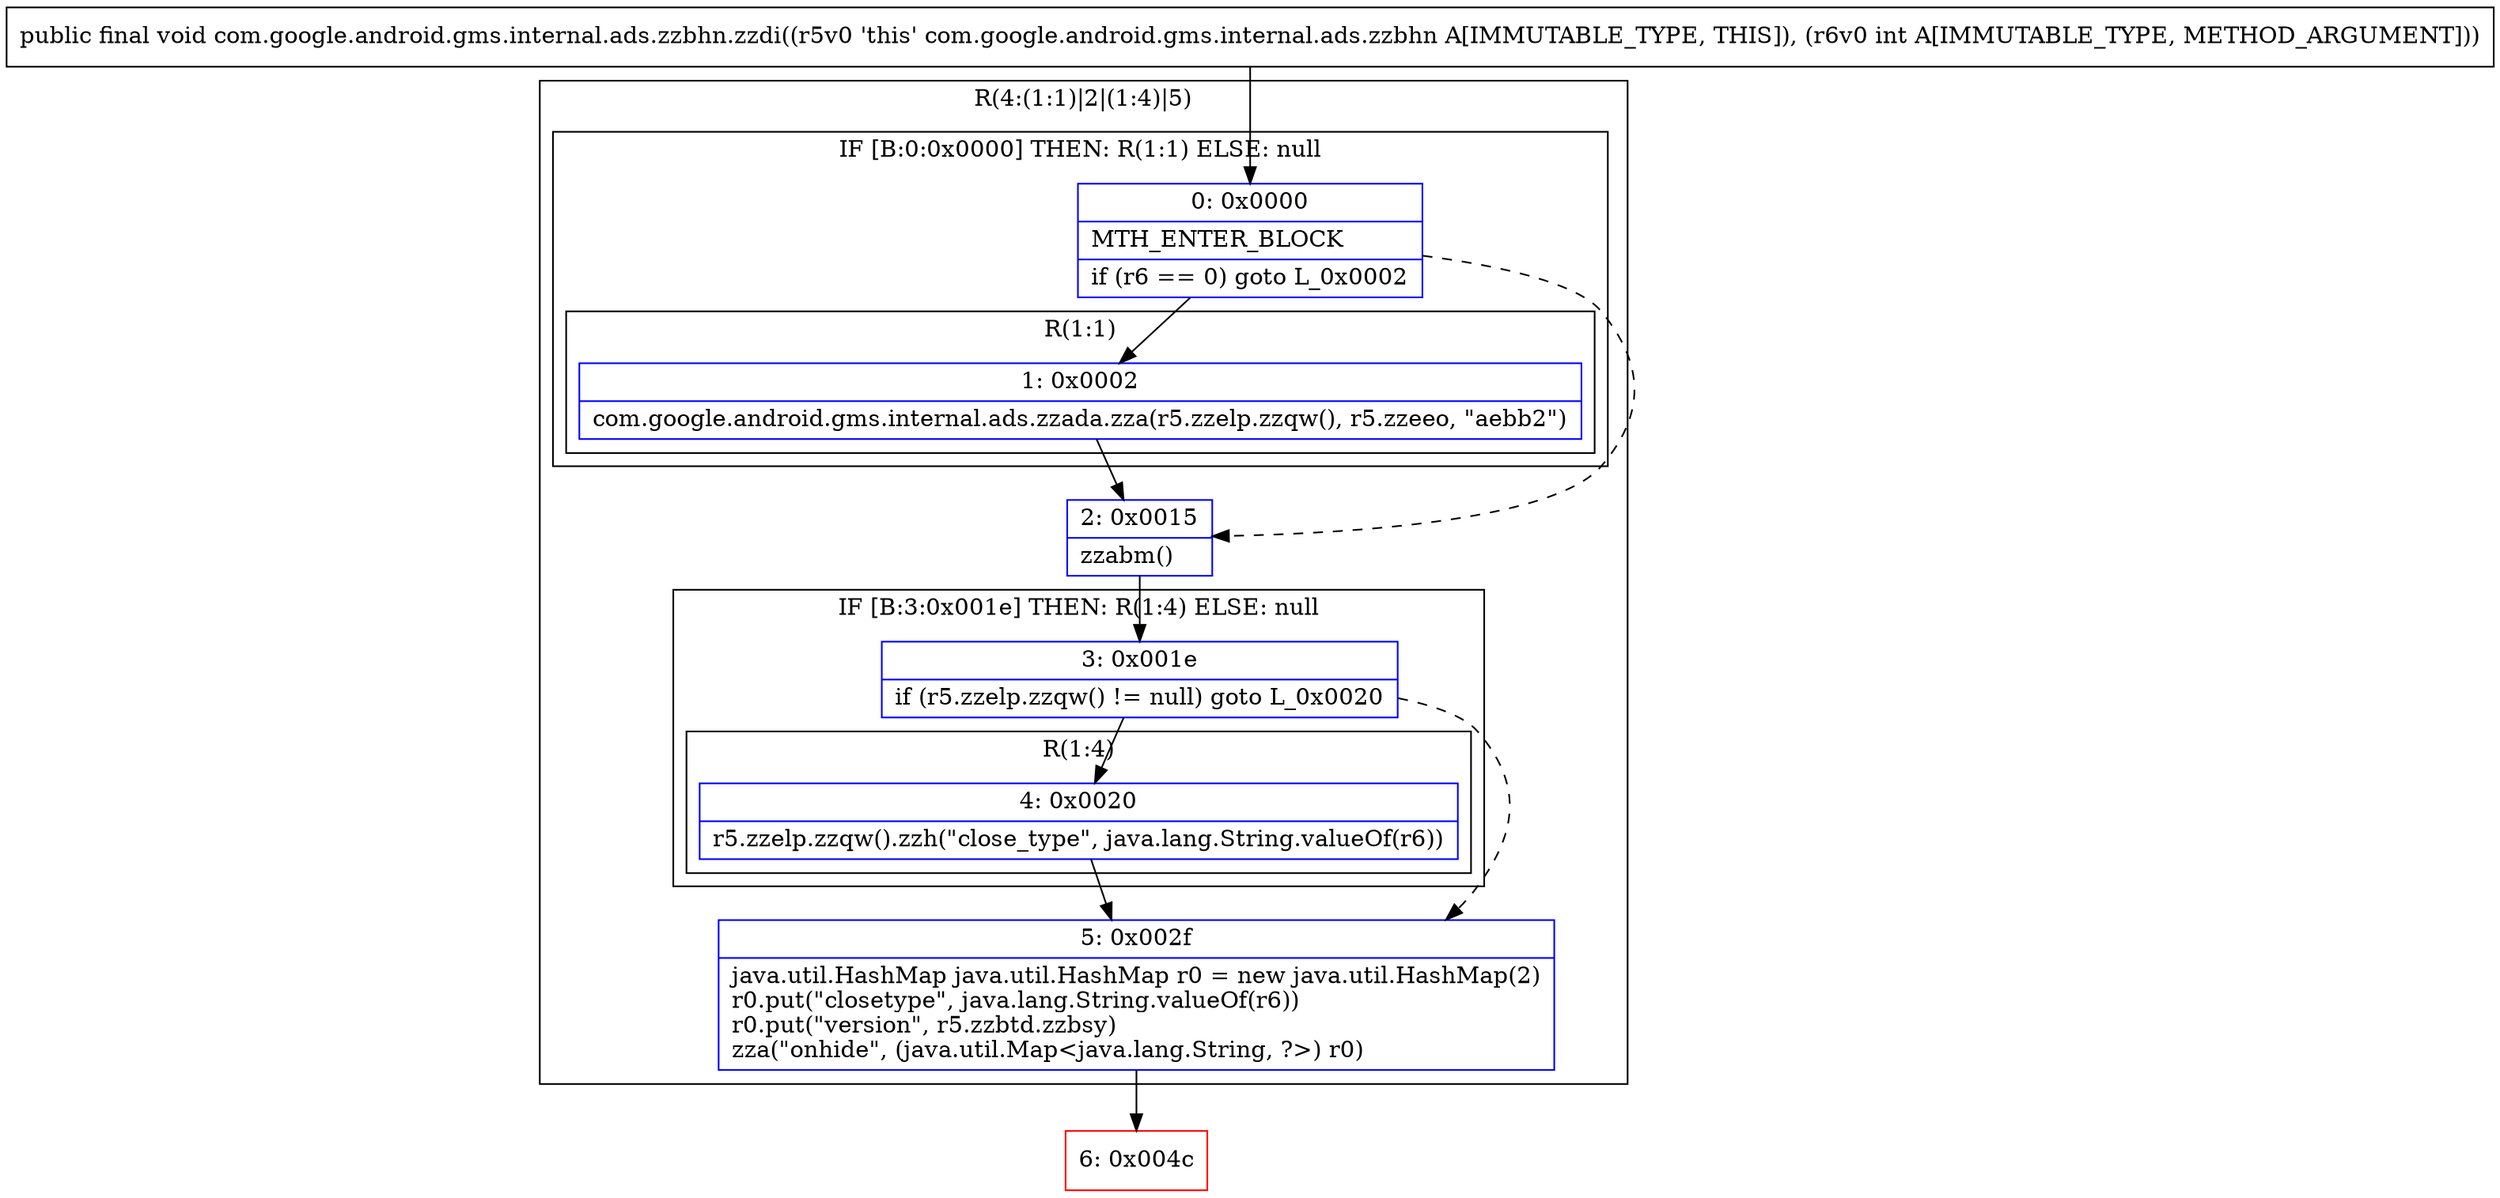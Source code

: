 digraph "CFG forcom.google.android.gms.internal.ads.zzbhn.zzdi(I)V" {
subgraph cluster_Region_2049571313 {
label = "R(4:(1:1)|2|(1:4)|5)";
node [shape=record,color=blue];
subgraph cluster_IfRegion_2023024542 {
label = "IF [B:0:0x0000] THEN: R(1:1) ELSE: null";
node [shape=record,color=blue];
Node_0 [shape=record,label="{0\:\ 0x0000|MTH_ENTER_BLOCK\l|if (r6 == 0) goto L_0x0002\l}"];
subgraph cluster_Region_1079903131 {
label = "R(1:1)";
node [shape=record,color=blue];
Node_1 [shape=record,label="{1\:\ 0x0002|com.google.android.gms.internal.ads.zzada.zza(r5.zzelp.zzqw(), r5.zzeeo, \"aebb2\")\l}"];
}
}
Node_2 [shape=record,label="{2\:\ 0x0015|zzabm()\l}"];
subgraph cluster_IfRegion_1351198006 {
label = "IF [B:3:0x001e] THEN: R(1:4) ELSE: null";
node [shape=record,color=blue];
Node_3 [shape=record,label="{3\:\ 0x001e|if (r5.zzelp.zzqw() != null) goto L_0x0020\l}"];
subgraph cluster_Region_1911400306 {
label = "R(1:4)";
node [shape=record,color=blue];
Node_4 [shape=record,label="{4\:\ 0x0020|r5.zzelp.zzqw().zzh(\"close_type\", java.lang.String.valueOf(r6))\l}"];
}
}
Node_5 [shape=record,label="{5\:\ 0x002f|java.util.HashMap java.util.HashMap r0 = new java.util.HashMap(2)\lr0.put(\"closetype\", java.lang.String.valueOf(r6))\lr0.put(\"version\", r5.zzbtd.zzbsy)\lzza(\"onhide\", (java.util.Map\<java.lang.String, ?\>) r0)\l}"];
}
Node_6 [shape=record,color=red,label="{6\:\ 0x004c}"];
MethodNode[shape=record,label="{public final void com.google.android.gms.internal.ads.zzbhn.zzdi((r5v0 'this' com.google.android.gms.internal.ads.zzbhn A[IMMUTABLE_TYPE, THIS]), (r6v0 int A[IMMUTABLE_TYPE, METHOD_ARGUMENT])) }"];
MethodNode -> Node_0;
Node_0 -> Node_1;
Node_0 -> Node_2[style=dashed];
Node_1 -> Node_2;
Node_2 -> Node_3;
Node_3 -> Node_4;
Node_3 -> Node_5[style=dashed];
Node_4 -> Node_5;
Node_5 -> Node_6;
}

